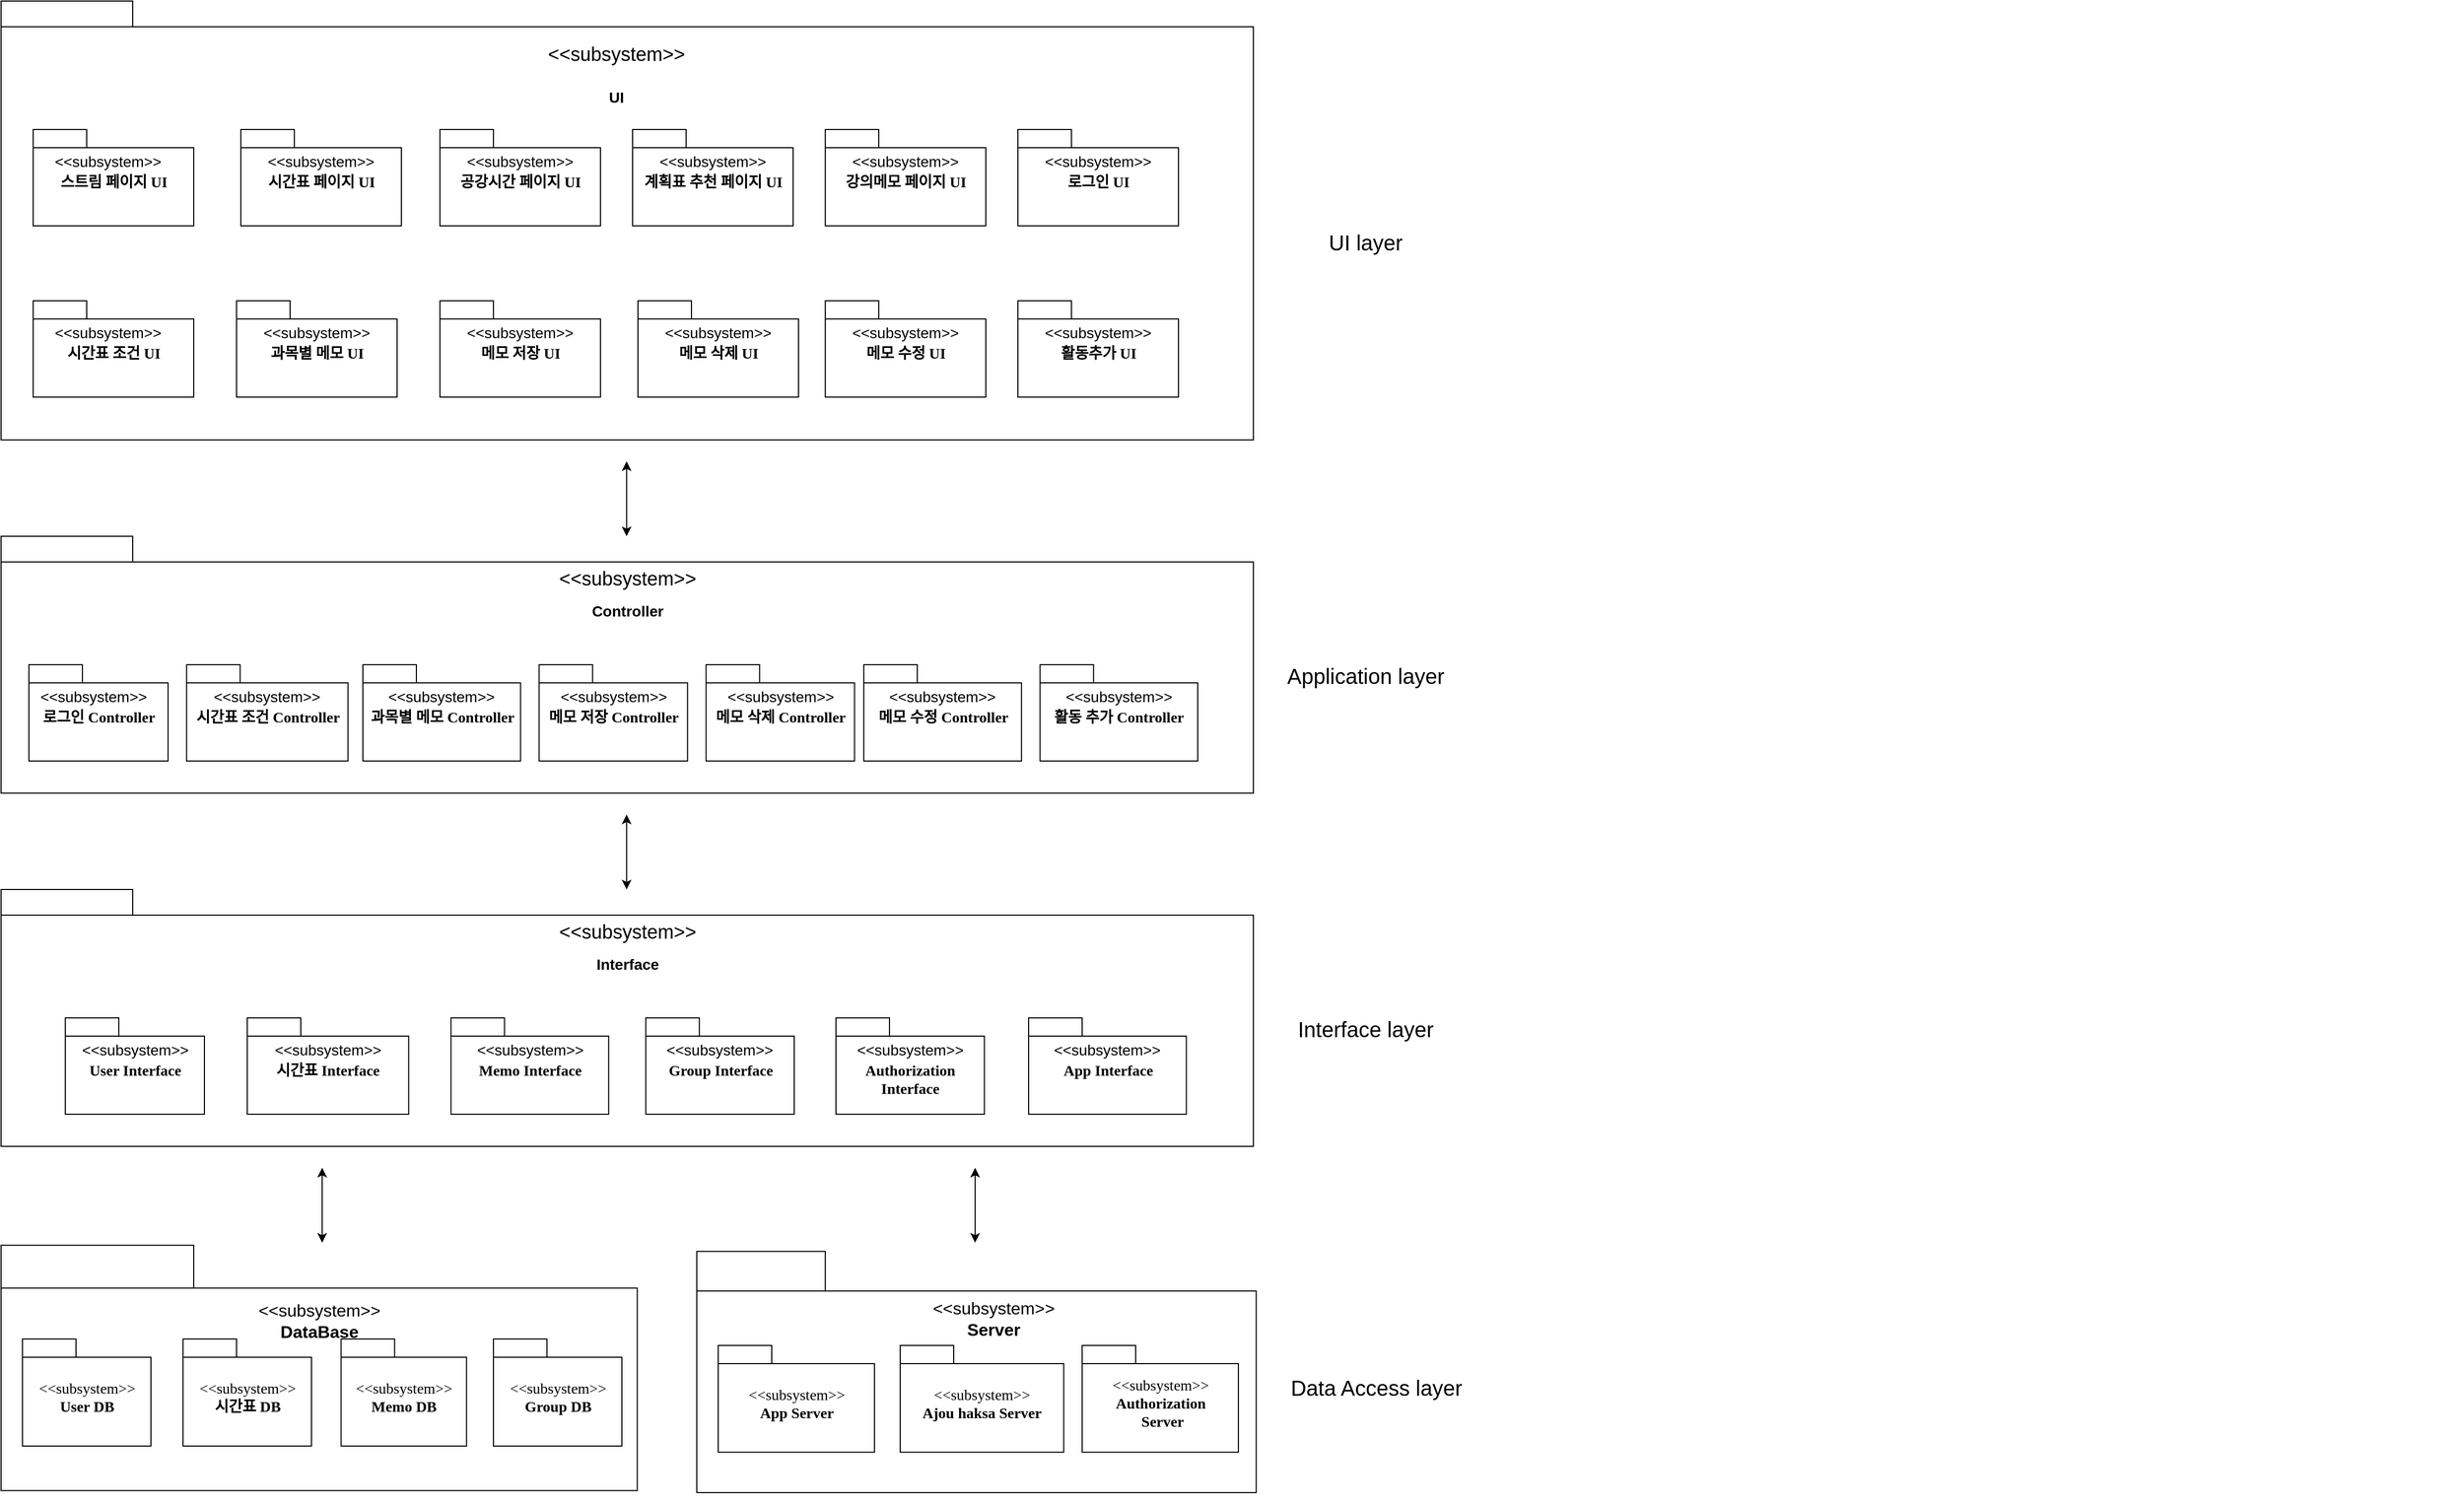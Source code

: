 <mxfile version="14.6.11" type="google"><diagram name="Page-1" id="b5b7bab2-c9e2-2cf4-8b2a-24fd1a2a6d21"><mxGraphModel dx="3020" dy="1524" grid="1" gridSize="10" guides="1" tooltips="1" connect="1" arrows="1" fold="1" page="1" pageScale="1" pageWidth="827" pageHeight="1169" background="#ffffff" math="0" shadow="0"><root><mxCell id="0"/><mxCell id="1" parent="0"/><mxCell id="6e0c8c40b5770093-18" value="" style="group" parent="1" vertex="1" connectable="0"><mxGeometry x="200" y="1220" width="1200" height="235" as="geometry"/></mxCell><mxCell id="6e0c8c40b5770093-11" value="" style="shape=folder;fontStyle=1;spacingTop=10;tabWidth=180;tabHeight=40;tabPosition=left;html=1;rounded=0;shadow=0;comic=0;labelBackgroundColor=none;strokeWidth=1;fontFamily=Verdana;fontSize=10;align=center;" parent="6e0c8c40b5770093-18" vertex="1"><mxGeometry y="-7.646" width="594.364" height="229.268" as="geometry"/></mxCell><mxCell id="6e0c8c40b5770093-15" value="&lt;font style=&quot;font-size: 14px&quot;&gt;&lt;span style=&quot;font-weight: 400&quot;&gt;&amp;lt;&amp;lt;subsystem&amp;gt;&amp;gt;&lt;/span&gt;&lt;br&gt;User DB&lt;/font&gt;" style="shape=folder;fontStyle=1;spacingTop=10;tabWidth=50;tabHeight=17;tabPosition=left;html=1;rounded=0;shadow=0;comic=0;labelBackgroundColor=none;strokeWidth=1;fontFamily=Verdana;fontSize=10;align=center;" parent="6e0c8c40b5770093-18" vertex="1"><mxGeometry x="20" y="80" width="120" height="100" as="geometry"/></mxCell><mxCell id="6e0c8c40b5770093-17" value="&lt;font style=&quot;font-size: 14px&quot;&gt;&lt;span style=&quot;font-weight: normal&quot;&gt;&amp;lt;&amp;lt;subsystem&amp;gt;&amp;gt;&lt;/span&gt;&lt;br&gt;시간표 DB&lt;/font&gt;" style="shape=folder;fontStyle=1;spacingTop=10;tabWidth=50;tabHeight=17;tabPosition=left;html=1;rounded=0;shadow=0;comic=0;labelBackgroundColor=none;strokeWidth=1;fontFamily=Verdana;fontSize=10;align=center;" parent="6e0c8c40b5770093-18" vertex="1"><mxGeometry x="170" y="80" width="120" height="100" as="geometry"/></mxCell><mxCell id="aohBK8CVIjMqQa7UW_Kf-9" value="&lt;font style=&quot;font-size: 14px&quot;&gt;&lt;span style=&quot;font-weight: 400&quot;&gt;&amp;lt;&amp;lt;subsystem&amp;gt;&amp;gt;&lt;/span&gt;&lt;br&gt;Memo DB&lt;/font&gt;" style="shape=folder;fontStyle=1;spacingTop=10;tabWidth=50;tabHeight=17;tabPosition=left;html=1;rounded=0;shadow=0;comic=0;labelBackgroundColor=none;strokeWidth=1;fontFamily=Verdana;fontSize=10;align=center;" vertex="1" parent="6e0c8c40b5770093-18"><mxGeometry x="317.68" y="80" width="117.19" height="100" as="geometry"/></mxCell><mxCell id="aohBK8CVIjMqQa7UW_Kf-8" value="&lt;font style=&quot;font-size: 14px&quot;&gt;&lt;span style=&quot;font-weight: 400&quot;&gt;&amp;lt;&amp;lt;subsystem&amp;gt;&amp;gt;&lt;/span&gt;&lt;br&gt;Group DB&lt;/font&gt;" style="shape=folder;fontStyle=1;spacingTop=10;tabWidth=50;tabHeight=17;tabPosition=left;html=1;rounded=0;shadow=0;comic=0;labelBackgroundColor=none;strokeWidth=1;fontFamily=Verdana;fontSize=10;align=center;" vertex="1" parent="6e0c8c40b5770093-18"><mxGeometry x="460" y="80" width="120" height="100" as="geometry"/></mxCell><mxCell id="aohBK8CVIjMqQa7UW_Kf-10" value="&lt;font style=&quot;font-size: 16px&quot;&gt;&amp;lt;&amp;lt;subsystem&amp;gt;&amp;gt;&lt;br&gt;&lt;b&gt;DataBase&lt;/b&gt;&lt;/font&gt;" style="text;html=1;strokeColor=none;fillColor=none;align=center;verticalAlign=middle;whiteSpace=wrap;rounded=0;" vertex="1" parent="6e0c8c40b5770093-18"><mxGeometry x="276.69" y="51.585" width="40.991" height="22.927" as="geometry"/></mxCell><mxCell id="aohBK8CVIjMqQa7UW_Kf-4" value="" style="group" vertex="1" connectable="0" parent="6e0c8c40b5770093-18"><mxGeometry x="655.85" y="5.732" width="544.15" height="229.268" as="geometry"/></mxCell><mxCell id="aohBK8CVIjMqQa7UW_Kf-5" value="" style="shape=folder;fontStyle=1;spacingTop=10;tabWidth=120;tabHeight=37;tabPosition=left;html=1;rounded=0;shadow=0;comic=0;labelBackgroundColor=none;strokeWidth=1;fontFamily=Verdana;fontSize=10;align=center;" vertex="1" parent="aohBK8CVIjMqQa7UW_Kf-4"><mxGeometry x="-5.85" y="-7.646" width="522.63" height="225.451" as="geometry"/></mxCell><mxCell id="aohBK8CVIjMqQa7UW_Kf-6" value="&lt;font style=&quot;font-size: 14px&quot;&gt;&lt;span style=&quot;font-weight: 400&quot;&gt;&amp;lt;&amp;lt;subsystem&amp;gt;&amp;gt;&lt;/span&gt;&lt;br&gt;App Server&lt;/font&gt;" style="shape=folder;fontStyle=1;spacingTop=10;tabWidth=50;tabHeight=17;tabPosition=left;html=1;rounded=0;shadow=0;comic=0;labelBackgroundColor=none;strokeWidth=1;fontFamily=Verdana;fontSize=10;align=center;" vertex="1" parent="aohBK8CVIjMqQa7UW_Kf-4"><mxGeometry x="14.15" y="80.24" width="145.97" height="99.76" as="geometry"/></mxCell><mxCell id="aohBK8CVIjMqQa7UW_Kf-7" value="&lt;font style=&quot;font-size: 14px&quot;&gt;&lt;span style=&quot;font-weight: 400&quot;&gt;&amp;lt;&amp;lt;subsystem&amp;gt;&amp;gt;&lt;/span&gt;&lt;br&gt;Ajou haksa Server&lt;/font&gt;" style="shape=folder;fontStyle=1;spacingTop=10;tabWidth=50;tabHeight=17;tabPosition=left;html=1;rounded=0;shadow=0;comic=0;labelBackgroundColor=none;strokeWidth=1;fontFamily=Verdana;fontSize=10;align=center;" vertex="1" parent="aohBK8CVIjMqQa7UW_Kf-4"><mxGeometry x="184.15" y="80.24" width="152.82" height="99.76" as="geometry"/></mxCell><mxCell id="aohBK8CVIjMqQa7UW_Kf-11" value="&lt;font style=&quot;font-size: 16px&quot;&gt;&amp;lt;&amp;lt;subsystem&amp;gt;&amp;gt;&lt;br&gt;&lt;b&gt;Server&lt;/b&gt;&lt;/font&gt;" style="text;html=1;strokeColor=none;fillColor=none;align=center;verticalAlign=middle;whiteSpace=wrap;rounded=0;" vertex="1" parent="aohBK8CVIjMqQa7UW_Kf-4"><mxGeometry x="251.576" y="44.265" width="40.991" height="22.927" as="geometry"/></mxCell><mxCell id="aohBK8CVIjMqQa7UW_Kf-124" value="&lt;font style=&quot;font-size: 14px&quot;&gt;&lt;span style=&quot;font-weight: 400&quot;&gt;&amp;lt;&amp;lt;subsystem&amp;gt;&amp;gt;&lt;/span&gt;&lt;br&gt;&lt;font style=&quot;font-size: 14px&quot;&gt;Authorization&lt;br&gt;&amp;nbsp;Server&lt;/font&gt;&lt;/font&gt;" style="shape=folder;fontStyle=1;spacingTop=10;tabWidth=50;tabHeight=17;tabPosition=left;html=1;rounded=0;shadow=0;comic=0;labelBackgroundColor=none;strokeWidth=1;fontFamily=Verdana;fontSize=10;align=center;" vertex="1" parent="aohBK8CVIjMqQa7UW_Kf-4"><mxGeometry x="354.15" y="80.24" width="145.97" height="99.76" as="geometry"/></mxCell><mxCell id="aohBK8CVIjMqQa7UW_Kf-54" value="" style="group" vertex="1" connectable="0" parent="1"><mxGeometry x="200" y="50" width="2300" height="490" as="geometry"/></mxCell><mxCell id="aohBK8CVIjMqQa7UW_Kf-55" value="" style="shape=folder;fontStyle=1;spacingTop=10;tabWidth=123;tabHeight=24;tabPosition=left;html=1;rounded=0;shadow=0;comic=0;labelBackgroundColor=none;strokeWidth=1;fontFamily=Verdana;fontSize=10;align=center;" vertex="1" parent="aohBK8CVIjMqQa7UW_Kf-54"><mxGeometry width="1170" height="410" as="geometry"/></mxCell><mxCell id="aohBK8CVIjMqQa7UW_Kf-56" value="&lt;font style=&quot;font-size: 14px&quot;&gt;스트림 페이지 UI&lt;/font&gt;" style="shape=folder;fontStyle=1;spacingTop=10;tabWidth=50;tabHeight=17;tabPosition=left;html=1;rounded=0;shadow=0;comic=0;labelBackgroundColor=none;strokeWidth=1;fontFamily=Verdana;fontSize=10;align=center;" vertex="1" parent="aohBK8CVIjMqQa7UW_Kf-54"><mxGeometry x="30" y="120" width="150" height="90" as="geometry"/></mxCell><mxCell id="aohBK8CVIjMqQa7UW_Kf-57" value="&lt;font style=&quot;font-size: 14px&quot;&gt;시간표 페이지 UI&lt;/font&gt;" style="shape=folder;fontStyle=1;spacingTop=10;tabWidth=50;tabHeight=17;tabPosition=left;html=1;rounded=0;shadow=0;comic=0;labelBackgroundColor=none;strokeWidth=1;fontFamily=Verdana;fontSize=10;align=center;" vertex="1" parent="aohBK8CVIjMqQa7UW_Kf-54"><mxGeometry x="224" y="120" width="150" height="90" as="geometry"/></mxCell><mxCell id="aohBK8CVIjMqQa7UW_Kf-58" value="&lt;font style=&quot;font-size: 14px&quot;&gt;공강시간 페이지 UI&lt;/font&gt;" style="shape=folder;fontStyle=1;spacingTop=10;tabWidth=50;tabHeight=17;tabPosition=left;html=1;rounded=0;shadow=0;comic=0;labelBackgroundColor=none;strokeWidth=1;fontFamily=Verdana;fontSize=10;align=center;" vertex="1" parent="aohBK8CVIjMqQa7UW_Kf-54"><mxGeometry x="410" y="120" width="150" height="90" as="geometry"/></mxCell><mxCell id="aohBK8CVIjMqQa7UW_Kf-59" value="&lt;font style=&quot;font-size: 14px&quot;&gt;계획표 추천 페이지 UI&lt;/font&gt;" style="shape=folder;fontStyle=1;spacingTop=10;tabWidth=50;tabHeight=17;tabPosition=left;html=1;rounded=0;shadow=0;comic=0;labelBackgroundColor=none;strokeWidth=1;fontFamily=Verdana;fontSize=10;align=center;" vertex="1" parent="aohBK8CVIjMqQa7UW_Kf-54"><mxGeometry x="590" y="120" width="150" height="90" as="geometry"/></mxCell><mxCell id="aohBK8CVIjMqQa7UW_Kf-60" value="&lt;font style=&quot;font-size: 14px&quot;&gt;강의메모 페이지 UI&lt;/font&gt;" style="shape=folder;fontStyle=1;spacingTop=10;tabWidth=50;tabHeight=17;tabPosition=left;html=1;rounded=0;shadow=0;comic=0;labelBackgroundColor=none;strokeWidth=1;fontFamily=Verdana;fontSize=10;align=center;" vertex="1" parent="aohBK8CVIjMqQa7UW_Kf-54"><mxGeometry x="770" y="120" width="150" height="90" as="geometry"/></mxCell><mxCell id="aohBK8CVIjMqQa7UW_Kf-61" value="&lt;font style=&quot;font-size: 14px&quot;&gt;로그인 UI&lt;/font&gt;" style="shape=folder;fontStyle=1;spacingTop=10;tabWidth=50;tabHeight=17;tabPosition=left;html=1;rounded=0;shadow=0;comic=0;labelBackgroundColor=none;strokeWidth=1;fontFamily=Verdana;fontSize=10;align=center;" vertex="1" parent="aohBK8CVIjMqQa7UW_Kf-54"><mxGeometry x="950" y="120" width="150" height="90" as="geometry"/></mxCell><mxCell id="aohBK8CVIjMqQa7UW_Kf-62" value="&lt;font style=&quot;font-size: 18px&quot;&gt;&amp;lt;&amp;lt;subsystem&amp;gt;&amp;gt;&lt;/font&gt;" style="text;html=1;strokeColor=none;fillColor=none;align=center;verticalAlign=middle;whiteSpace=wrap;rounded=0;" vertex="1" parent="aohBK8CVIjMqQa7UW_Kf-54"><mxGeometry x="555" y="40" width="40" height="20" as="geometry"/></mxCell><mxCell id="aohBK8CVIjMqQa7UW_Kf-63" value="&lt;font style=&quot;font-size: 14px&quot;&gt;&lt;b&gt;UI&lt;/b&gt;&lt;/font&gt;" style="text;html=1;strokeColor=none;fillColor=none;align=center;verticalAlign=middle;whiteSpace=wrap;rounded=0;" vertex="1" parent="aohBK8CVIjMqQa7UW_Kf-54"><mxGeometry x="555" y="80" width="40" height="20" as="geometry"/></mxCell><mxCell id="aohBK8CVIjMqQa7UW_Kf-64" value="&lt;font style=&quot;font-size: 14px&quot;&gt;&amp;lt;&amp;lt;subsystem&amp;gt;&amp;gt;&lt;/font&gt;" style="text;html=1;strokeColor=none;fillColor=none;align=center;verticalAlign=middle;whiteSpace=wrap;rounded=0;" vertex="1" parent="aohBK8CVIjMqQa7UW_Kf-54"><mxGeometry x="80" y="140" width="40" height="20" as="geometry"/></mxCell><mxCell id="aohBK8CVIjMqQa7UW_Kf-65" value="&lt;font style=&quot;font-size: 14px&quot;&gt;&amp;lt;&amp;lt;subsystem&amp;gt;&amp;gt;&lt;/font&gt;" style="text;html=1;strokeColor=none;fillColor=none;align=center;verticalAlign=middle;whiteSpace=wrap;rounded=0;" vertex="1" parent="aohBK8CVIjMqQa7UW_Kf-54"><mxGeometry x="279" y="140" width="40" height="20" as="geometry"/></mxCell><mxCell id="aohBK8CVIjMqQa7UW_Kf-66" value="&lt;font style=&quot;font-size: 14px&quot;&gt;&amp;lt;&amp;lt;subsystem&amp;gt;&amp;gt;&lt;/font&gt;" style="text;html=1;strokeColor=none;fillColor=none;align=center;verticalAlign=middle;whiteSpace=wrap;rounded=0;" vertex="1" parent="aohBK8CVIjMqQa7UW_Kf-54"><mxGeometry x="465" y="140" width="40" height="20" as="geometry"/></mxCell><mxCell id="aohBK8CVIjMqQa7UW_Kf-67" value="&lt;font style=&quot;font-size: 14px&quot;&gt;&amp;lt;&amp;lt;subsystem&amp;gt;&amp;gt;&lt;/font&gt;" style="text;html=1;strokeColor=none;fillColor=none;align=center;verticalAlign=middle;whiteSpace=wrap;rounded=0;" vertex="1" parent="aohBK8CVIjMqQa7UW_Kf-54"><mxGeometry x="645" y="140" width="40" height="20" as="geometry"/></mxCell><mxCell id="aohBK8CVIjMqQa7UW_Kf-68" value="&lt;font style=&quot;font-size: 14px&quot;&gt;&amp;lt;&amp;lt;subsystem&amp;gt;&amp;gt;&lt;/font&gt;" style="text;html=1;strokeColor=none;fillColor=none;align=center;verticalAlign=middle;whiteSpace=wrap;rounded=0;" vertex="1" parent="aohBK8CVIjMqQa7UW_Kf-54"><mxGeometry x="825" y="140" width="40" height="20" as="geometry"/></mxCell><mxCell id="aohBK8CVIjMqQa7UW_Kf-69" value="&lt;font style=&quot;font-size: 14px&quot;&gt;&amp;lt;&amp;lt;subsystem&amp;gt;&amp;gt;&lt;/font&gt;" style="text;html=1;strokeColor=none;fillColor=none;align=center;verticalAlign=middle;whiteSpace=wrap;rounded=0;" vertex="1" parent="aohBK8CVIjMqQa7UW_Kf-54"><mxGeometry x="1005" y="140" width="40" height="20" as="geometry"/></mxCell><mxCell id="aohBK8CVIjMqQa7UW_Kf-70" value="&lt;font style=&quot;font-size: 14px&quot;&gt;시간표 조건 UI&lt;/font&gt;" style="shape=folder;fontStyle=1;spacingTop=10;tabWidth=50;tabHeight=17;tabPosition=left;html=1;rounded=0;shadow=0;comic=0;labelBackgroundColor=none;strokeWidth=1;fontFamily=Verdana;fontSize=10;align=center;" vertex="1" parent="aohBK8CVIjMqQa7UW_Kf-54"><mxGeometry x="30" y="280" width="150" height="90" as="geometry"/></mxCell><mxCell id="aohBK8CVIjMqQa7UW_Kf-71" value="&lt;font style=&quot;font-size: 14px&quot;&gt;&amp;lt;&amp;lt;subsystem&amp;gt;&amp;gt;&lt;/font&gt;" style="text;html=1;strokeColor=none;fillColor=none;align=center;verticalAlign=middle;whiteSpace=wrap;rounded=0;" vertex="1" parent="aohBK8CVIjMqQa7UW_Kf-54"><mxGeometry x="80" y="300" width="40" height="20" as="geometry"/></mxCell><mxCell id="aohBK8CVIjMqQa7UW_Kf-72" value="&lt;span style=&quot;font-size: 14px&quot;&gt;과목별 메모 UI&lt;/span&gt;" style="shape=folder;fontStyle=1;spacingTop=10;tabWidth=50;tabHeight=17;tabPosition=left;html=1;rounded=0;shadow=0;comic=0;labelBackgroundColor=none;strokeWidth=1;fontFamily=Verdana;fontSize=10;align=center;" vertex="1" parent="aohBK8CVIjMqQa7UW_Kf-54"><mxGeometry x="220" y="280" width="150" height="90" as="geometry"/></mxCell><mxCell id="aohBK8CVIjMqQa7UW_Kf-73" value="&lt;span style=&quot;font-size: 14px&quot;&gt;메모 저장 UI&lt;/span&gt;" style="shape=folder;fontStyle=1;spacingTop=10;tabWidth=50;tabHeight=17;tabPosition=left;html=1;rounded=0;shadow=0;comic=0;labelBackgroundColor=none;strokeWidth=1;fontFamily=Verdana;fontSize=10;align=center;" vertex="1" parent="aohBK8CVIjMqQa7UW_Kf-54"><mxGeometry x="410" y="280" width="150" height="90" as="geometry"/></mxCell><mxCell id="aohBK8CVIjMqQa7UW_Kf-74" value="&lt;span style=&quot;font-size: 14px&quot;&gt;메모 삭제 UI&lt;/span&gt;" style="shape=folder;fontStyle=1;spacingTop=10;tabWidth=50;tabHeight=17;tabPosition=left;html=1;rounded=0;shadow=0;comic=0;labelBackgroundColor=none;strokeWidth=1;fontFamily=Verdana;fontSize=10;align=center;" vertex="1" parent="aohBK8CVIjMqQa7UW_Kf-54"><mxGeometry x="595" y="280" width="150" height="90" as="geometry"/></mxCell><mxCell id="aohBK8CVIjMqQa7UW_Kf-75" value="&lt;span style=&quot;font-size: 14px&quot;&gt;메모 수정 UI&lt;/span&gt;" style="shape=folder;fontStyle=1;spacingTop=10;tabWidth=50;tabHeight=17;tabPosition=left;html=1;rounded=0;shadow=0;comic=0;labelBackgroundColor=none;strokeWidth=1;fontFamily=Verdana;fontSize=10;align=center;" vertex="1" parent="aohBK8CVIjMqQa7UW_Kf-54"><mxGeometry x="770" y="280" width="150" height="90" as="geometry"/></mxCell><mxCell id="aohBK8CVIjMqQa7UW_Kf-76" value="&lt;span style=&quot;font-size: 14px&quot;&gt;활동추가 UI&lt;/span&gt;" style="shape=folder;fontStyle=1;spacingTop=10;tabWidth=50;tabHeight=17;tabPosition=left;html=1;rounded=0;shadow=0;comic=0;labelBackgroundColor=none;strokeWidth=1;fontFamily=Verdana;fontSize=10;align=center;" vertex="1" parent="aohBK8CVIjMqQa7UW_Kf-54"><mxGeometry x="950" y="280" width="150" height="90" as="geometry"/></mxCell><mxCell id="aohBK8CVIjMqQa7UW_Kf-77" value="&lt;font style=&quot;font-size: 14px&quot;&gt;&amp;lt;&amp;lt;subsystem&amp;gt;&amp;gt;&lt;/font&gt;" style="text;html=1;strokeColor=none;fillColor=none;align=center;verticalAlign=middle;whiteSpace=wrap;rounded=0;" vertex="1" parent="aohBK8CVIjMqQa7UW_Kf-54"><mxGeometry x="275" y="300" width="40" height="20" as="geometry"/></mxCell><mxCell id="aohBK8CVIjMqQa7UW_Kf-78" value="&lt;font style=&quot;font-size: 14px&quot;&gt;&amp;lt;&amp;lt;subsystem&amp;gt;&amp;gt;&lt;/font&gt;" style="text;html=1;strokeColor=none;fillColor=none;align=center;verticalAlign=middle;whiteSpace=wrap;rounded=0;" vertex="1" parent="aohBK8CVIjMqQa7UW_Kf-54"><mxGeometry x="465" y="300" width="40" height="20" as="geometry"/></mxCell><mxCell id="aohBK8CVIjMqQa7UW_Kf-79" value="&lt;font style=&quot;font-size: 14px&quot;&gt;&amp;lt;&amp;lt;subsystem&amp;gt;&amp;gt;&lt;/font&gt;" style="text;html=1;strokeColor=none;fillColor=none;align=center;verticalAlign=middle;whiteSpace=wrap;rounded=0;" vertex="1" parent="aohBK8CVIjMqQa7UW_Kf-54"><mxGeometry x="650" y="300" width="40" height="20" as="geometry"/></mxCell><mxCell id="aohBK8CVIjMqQa7UW_Kf-80" value="&lt;font style=&quot;font-size: 14px&quot;&gt;&amp;lt;&amp;lt;subsystem&amp;gt;&amp;gt;&lt;/font&gt;" style="text;html=1;strokeColor=none;fillColor=none;align=center;verticalAlign=middle;whiteSpace=wrap;rounded=0;" vertex="1" parent="aohBK8CVIjMqQa7UW_Kf-54"><mxGeometry x="825" y="300" width="40" height="20" as="geometry"/></mxCell><mxCell id="aohBK8CVIjMqQa7UW_Kf-81" value="&lt;font style=&quot;font-size: 14px&quot;&gt;&amp;lt;&amp;lt;subsystem&amp;gt;&amp;gt;&lt;/font&gt;" style="text;html=1;strokeColor=none;fillColor=none;align=center;verticalAlign=middle;whiteSpace=wrap;rounded=0;" vertex="1" parent="aohBK8CVIjMqQa7UW_Kf-54"><mxGeometry x="1005" y="300" width="40" height="20" as="geometry"/></mxCell><mxCell id="aohBK8CVIjMqQa7UW_Kf-102" value="" style="endArrow=classic;startArrow=classic;html=1;" edge="1" parent="aohBK8CVIjMqQa7UW_Kf-54"><mxGeometry width="50" height="50" relative="1" as="geometry"><mxPoint x="584.41" y="500" as="sourcePoint"/><mxPoint x="584.41" y="430" as="targetPoint"/></mxGeometry></mxCell><mxCell id="aohBK8CVIjMqQa7UW_Kf-125" value="&lt;font style=&quot;font-size: 20px&quot;&gt;UI layer&lt;/font&gt;" style="text;html=1;strokeColor=none;fillColor=none;align=center;verticalAlign=middle;whiteSpace=wrap;rounded=0;" vertex="1" parent="aohBK8CVIjMqQa7UW_Kf-54"><mxGeometry x="1200" y="170" width="150" height="110" as="geometry"/></mxCell><mxCell id="aohBK8CVIjMqQa7UW_Kf-82" value="" style="group" vertex="1" connectable="0" parent="1"><mxGeometry x="200" y="550" width="1170" height="260" as="geometry"/></mxCell><mxCell id="aohBK8CVIjMqQa7UW_Kf-83" value="" style="shape=folder;fontStyle=1;spacingTop=10;tabWidth=123;tabHeight=24;tabPosition=left;html=1;rounded=0;shadow=0;comic=0;labelBackgroundColor=none;strokeWidth=1;fontFamily=Verdana;fontSize=10;align=center;" vertex="1" parent="aohBK8CVIjMqQa7UW_Kf-82"><mxGeometry width="1170" height="240" as="geometry"/></mxCell><mxCell id="aohBK8CVIjMqQa7UW_Kf-84" value="&lt;span style=&quot;font-size: 14px&quot;&gt;로그인 Controller&lt;/span&gt;" style="shape=folder;fontStyle=1;spacingTop=10;tabWidth=50;tabHeight=17;tabPosition=left;html=1;rounded=0;shadow=0;comic=0;labelBackgroundColor=none;strokeWidth=1;fontFamily=Verdana;fontSize=10;align=center;" vertex="1" parent="aohBK8CVIjMqQa7UW_Kf-82"><mxGeometry x="26" y="120" width="130" height="90" as="geometry"/></mxCell><mxCell id="aohBK8CVIjMqQa7UW_Kf-85" value="&lt;span style=&quot;font-size: 14px&quot;&gt;시간표 조건 Controller&lt;/span&gt;" style="shape=folder;fontStyle=1;spacingTop=10;tabWidth=50;tabHeight=17;tabPosition=left;html=1;rounded=0;shadow=0;comic=0;labelBackgroundColor=none;strokeWidth=1;fontFamily=Verdana;fontSize=10;align=center;" vertex="1" parent="aohBK8CVIjMqQa7UW_Kf-82"><mxGeometry x="173.333" y="120" width="150.8" height="90" as="geometry"/></mxCell><mxCell id="aohBK8CVIjMqQa7UW_Kf-86" value="&lt;span style=&quot;font-size: 14px&quot;&gt;과목별 메모 Controller&lt;/span&gt;" style="shape=folder;fontStyle=1;spacingTop=10;tabWidth=50;tabHeight=17;tabPosition=left;html=1;rounded=0;shadow=0;comic=0;labelBackgroundColor=none;strokeWidth=1;fontFamily=Verdana;fontSize=10;align=center;" vertex="1" parent="aohBK8CVIjMqQa7UW_Kf-82"><mxGeometry x="338" y="120" width="147.333" height="90" as="geometry"/></mxCell><mxCell id="aohBK8CVIjMqQa7UW_Kf-87" value="&lt;span style=&quot;font-size: 14px&quot;&gt;메모 저장 Controller&lt;/span&gt;" style="shape=folder;fontStyle=1;spacingTop=10;tabWidth=50;tabHeight=17;tabPosition=left;html=1;rounded=0;shadow=0;comic=0;labelBackgroundColor=none;strokeWidth=1;fontFamily=Verdana;fontSize=10;align=center;" vertex="1" parent="aohBK8CVIjMqQa7UW_Kf-82"><mxGeometry x="502.667" y="120" width="138.667" height="90" as="geometry"/></mxCell><mxCell id="aohBK8CVIjMqQa7UW_Kf-88" value="&lt;span style=&quot;font-size: 14px&quot;&gt;메모 삭제 Controller&lt;/span&gt;" style="shape=folder;fontStyle=1;spacingTop=10;tabWidth=50;tabHeight=17;tabPosition=left;html=1;rounded=0;shadow=0;comic=0;labelBackgroundColor=none;strokeWidth=1;fontFamily=Verdana;fontSize=10;align=center;" vertex="1" parent="aohBK8CVIjMqQa7UW_Kf-82"><mxGeometry x="658.667" y="120" width="138.667" height="90" as="geometry"/></mxCell><mxCell id="aohBK8CVIjMqQa7UW_Kf-89" value="&lt;span style=&quot;font-size: 14px&quot;&gt;메모 수정 Controller&lt;/span&gt;" style="shape=folder;fontStyle=1;spacingTop=10;tabWidth=50;tabHeight=17;tabPosition=left;html=1;rounded=0;shadow=0;comic=0;labelBackgroundColor=none;strokeWidth=1;fontFamily=Verdana;fontSize=10;align=center;" vertex="1" parent="aohBK8CVIjMqQa7UW_Kf-82"><mxGeometry x="806" y="120" width="147.333" height="90" as="geometry"/></mxCell><mxCell id="aohBK8CVIjMqQa7UW_Kf-90" value="&lt;font style=&quot;font-size: 18px&quot;&gt;&amp;lt;&amp;lt;subsystem&amp;gt;&amp;gt;&lt;/font&gt;" style="text;html=1;strokeColor=none;fillColor=none;align=center;verticalAlign=middle;whiteSpace=wrap;rounded=0;" vertex="1" parent="aohBK8CVIjMqQa7UW_Kf-82"><mxGeometry x="567.667" y="30" width="34.667" height="20" as="geometry"/></mxCell><mxCell id="aohBK8CVIjMqQa7UW_Kf-91" value="&lt;font style=&quot;font-size: 14px&quot;&gt;&lt;b&gt;Controller&lt;/b&gt;&lt;/font&gt;" style="text;html=1;strokeColor=none;fillColor=none;align=center;verticalAlign=middle;whiteSpace=wrap;rounded=0;" vertex="1" parent="aohBK8CVIjMqQa7UW_Kf-82"><mxGeometry x="567.667" y="60" width="34.667" height="20" as="geometry"/></mxCell><mxCell id="aohBK8CVIjMqQa7UW_Kf-92" value="&lt;font style=&quot;font-size: 14px&quot;&gt;&amp;lt;&amp;lt;subsystem&amp;gt;&amp;gt;&lt;/font&gt;" style="text;html=1;strokeColor=none;fillColor=none;align=center;verticalAlign=middle;whiteSpace=wrap;rounded=0;" vertex="1" parent="aohBK8CVIjMqQa7UW_Kf-82"><mxGeometry x="69.333" y="140" width="34.667" height="20" as="geometry"/></mxCell><mxCell id="aohBK8CVIjMqQa7UW_Kf-93" value="&lt;font style=&quot;font-size: 14px&quot;&gt;&amp;lt;&amp;lt;subsystem&amp;gt;&amp;gt;&lt;/font&gt;" style="text;html=1;strokeColor=none;fillColor=none;align=center;verticalAlign=middle;whiteSpace=wrap;rounded=0;" vertex="1" parent="aohBK8CVIjMqQa7UW_Kf-82"><mxGeometry x="231.4" y="140" width="34.667" height="20" as="geometry"/></mxCell><mxCell id="aohBK8CVIjMqQa7UW_Kf-94" value="&lt;font style=&quot;font-size: 14px&quot;&gt;&amp;lt;&amp;lt;subsystem&amp;gt;&amp;gt;&lt;/font&gt;" style="text;html=1;strokeColor=none;fillColor=none;align=center;verticalAlign=middle;whiteSpace=wrap;rounded=0;" vertex="1" parent="aohBK8CVIjMqQa7UW_Kf-82"><mxGeometry x="394.333" y="140" width="34.667" height="20" as="geometry"/></mxCell><mxCell id="aohBK8CVIjMqQa7UW_Kf-95" value="&lt;font style=&quot;font-size: 14px&quot;&gt;&amp;lt;&amp;lt;subsystem&amp;gt;&amp;gt;&lt;/font&gt;" style="text;html=1;strokeColor=none;fillColor=none;align=center;verticalAlign=middle;whiteSpace=wrap;rounded=0;" vertex="1" parent="aohBK8CVIjMqQa7UW_Kf-82"><mxGeometry x="554.667" y="140" width="34.667" height="20" as="geometry"/></mxCell><mxCell id="aohBK8CVIjMqQa7UW_Kf-96" value="&lt;font style=&quot;font-size: 14px&quot;&gt;&amp;lt;&amp;lt;subsystem&amp;gt;&amp;gt;&lt;/font&gt;" style="text;html=1;strokeColor=none;fillColor=none;align=center;verticalAlign=middle;whiteSpace=wrap;rounded=0;" vertex="1" parent="aohBK8CVIjMqQa7UW_Kf-82"><mxGeometry x="710.667" y="140" width="34.667" height="20" as="geometry"/></mxCell><mxCell id="aohBK8CVIjMqQa7UW_Kf-97" value="&lt;font style=&quot;font-size: 14px&quot;&gt;&amp;lt;&amp;lt;subsystem&amp;gt;&amp;gt;&lt;/font&gt;" style="text;html=1;strokeColor=none;fillColor=none;align=center;verticalAlign=middle;whiteSpace=wrap;rounded=0;" vertex="1" parent="aohBK8CVIjMqQa7UW_Kf-82"><mxGeometry x="862.333" y="140" width="34.667" height="20" as="geometry"/></mxCell><mxCell id="aohBK8CVIjMqQa7UW_Kf-98" value="&lt;span style=&quot;font-size: 14px&quot;&gt;활동 추가 Controller&lt;/span&gt;" style="shape=folder;fontStyle=1;spacingTop=10;tabWidth=50;tabHeight=17;tabPosition=left;html=1;rounded=0;shadow=0;comic=0;labelBackgroundColor=none;strokeWidth=1;fontFamily=Verdana;fontSize=10;align=center;" vertex="1" parent="aohBK8CVIjMqQa7UW_Kf-82"><mxGeometry x="970.667" y="120" width="147.333" height="90" as="geometry"/></mxCell><mxCell id="aohBK8CVIjMqQa7UW_Kf-99" value="&lt;font style=&quot;font-size: 14px&quot;&gt;&amp;lt;&amp;lt;subsystem&amp;gt;&amp;gt;&lt;/font&gt;" style="text;html=1;strokeColor=none;fillColor=none;align=center;verticalAlign=middle;whiteSpace=wrap;rounded=0;" vertex="1" parent="aohBK8CVIjMqQa7UW_Kf-82"><mxGeometry x="1027" y="140" width="34.667" height="20" as="geometry"/></mxCell><mxCell id="aohBK8CVIjMqQa7UW_Kf-103" value="" style="endArrow=classic;startArrow=classic;html=1;" edge="1" parent="1"><mxGeometry width="50" height="50" relative="1" as="geometry"><mxPoint x="784.41" y="880" as="sourcePoint"/><mxPoint x="784.41" y="810" as="targetPoint"/></mxGeometry></mxCell><mxCell id="aohBK8CVIjMqQa7UW_Kf-104" value="" style="endArrow=classic;startArrow=classic;html=1;" edge="1" parent="1"><mxGeometry width="50" height="50" relative="1" as="geometry"><mxPoint x="500.0" y="1210" as="sourcePoint"/><mxPoint x="500.0" y="1140" as="targetPoint"/></mxGeometry></mxCell><mxCell id="aohBK8CVIjMqQa7UW_Kf-105" value="" style="group" vertex="1" connectable="0" parent="1"><mxGeometry x="200" y="880" width="1170" height="260" as="geometry"/></mxCell><mxCell id="aohBK8CVIjMqQa7UW_Kf-106" value="" style="shape=folder;fontStyle=1;spacingTop=10;tabWidth=123;tabHeight=24;tabPosition=left;html=1;rounded=0;shadow=0;comic=0;labelBackgroundColor=none;strokeWidth=1;fontFamily=Verdana;fontSize=10;align=center;" vertex="1" parent="aohBK8CVIjMqQa7UW_Kf-105"><mxGeometry width="1170" height="240" as="geometry"/></mxCell><mxCell id="aohBK8CVIjMqQa7UW_Kf-107" value="&lt;span style=&quot;font-size: 14px&quot;&gt;User Interface&lt;/span&gt;" style="shape=folder;fontStyle=1;spacingTop=10;tabWidth=50;tabHeight=17;tabPosition=left;html=1;rounded=0;shadow=0;comic=0;labelBackgroundColor=none;strokeWidth=1;fontFamily=Verdana;fontSize=10;align=center;" vertex="1" parent="aohBK8CVIjMqQa7UW_Kf-105"><mxGeometry x="60" y="120" width="130" height="90" as="geometry"/></mxCell><mxCell id="aohBK8CVIjMqQa7UW_Kf-108" value="&lt;span style=&quot;font-size: 14px&quot;&gt;시간표 Interface&lt;/span&gt;" style="shape=folder;fontStyle=1;spacingTop=10;tabWidth=50;tabHeight=17;tabPosition=left;html=1;rounded=0;shadow=0;comic=0;labelBackgroundColor=none;strokeWidth=1;fontFamily=Verdana;fontSize=10;align=center;" vertex="1" parent="aohBK8CVIjMqQa7UW_Kf-105"><mxGeometry x="230.003" y="120" width="150.8" height="90" as="geometry"/></mxCell><mxCell id="aohBK8CVIjMqQa7UW_Kf-109" value="&lt;span style=&quot;font-size: 14px&quot;&gt;Memo Interface&lt;/span&gt;" style="shape=folder;fontStyle=1;spacingTop=10;tabWidth=50;tabHeight=17;tabPosition=left;html=1;rounded=0;shadow=0;comic=0;labelBackgroundColor=none;strokeWidth=1;fontFamily=Verdana;fontSize=10;align=center;" vertex="1" parent="aohBK8CVIjMqQa7UW_Kf-105"><mxGeometry x="420.33" y="120" width="147.333" height="90" as="geometry"/></mxCell><mxCell id="aohBK8CVIjMqQa7UW_Kf-110" value="&lt;span style=&quot;font-size: 14px&quot;&gt;Group Interface&lt;/span&gt;" style="shape=folder;fontStyle=1;spacingTop=10;tabWidth=50;tabHeight=17;tabPosition=left;html=1;rounded=0;shadow=0;comic=0;labelBackgroundColor=none;strokeWidth=1;fontFamily=Verdana;fontSize=10;align=center;" vertex="1" parent="aohBK8CVIjMqQa7UW_Kf-105"><mxGeometry x="602.337" y="120" width="138.667" height="90" as="geometry"/></mxCell><mxCell id="aohBK8CVIjMqQa7UW_Kf-111" value="&lt;span style=&quot;font-size: 14px&quot;&gt;&lt;br&gt;Authorization&lt;br&gt;Interface&lt;br&gt;&lt;/span&gt;" style="shape=folder;fontStyle=1;spacingTop=10;tabWidth=50;tabHeight=17;tabPosition=left;html=1;rounded=0;shadow=0;comic=0;labelBackgroundColor=none;strokeWidth=1;fontFamily=Verdana;fontSize=10;align=center;" vertex="1" parent="aohBK8CVIjMqQa7UW_Kf-105"><mxGeometry x="779.997" y="120" width="138.667" height="90" as="geometry"/></mxCell><mxCell id="aohBK8CVIjMqQa7UW_Kf-112" value="&lt;span style=&quot;font-size: 14px&quot;&gt;App Interface&lt;/span&gt;" style="shape=folder;fontStyle=1;spacingTop=10;tabWidth=50;tabHeight=17;tabPosition=left;html=1;rounded=0;shadow=0;comic=0;labelBackgroundColor=none;strokeWidth=1;fontFamily=Verdana;fontSize=10;align=center;" vertex="1" parent="aohBK8CVIjMqQa7UW_Kf-105"><mxGeometry x="960" y="120" width="147.333" height="90" as="geometry"/></mxCell><mxCell id="aohBK8CVIjMqQa7UW_Kf-113" value="&lt;font style=&quot;font-size: 18px&quot;&gt;&amp;lt;&amp;lt;subsystem&amp;gt;&amp;gt;&lt;/font&gt;" style="text;html=1;strokeColor=none;fillColor=none;align=center;verticalAlign=middle;whiteSpace=wrap;rounded=0;" vertex="1" parent="aohBK8CVIjMqQa7UW_Kf-105"><mxGeometry x="567.667" y="30" width="34.667" height="20" as="geometry"/></mxCell><mxCell id="aohBK8CVIjMqQa7UW_Kf-114" value="&lt;font style=&quot;font-size: 14px&quot;&gt;&lt;b&gt;Interface&lt;/b&gt;&lt;/font&gt;" style="text;html=1;strokeColor=none;fillColor=none;align=center;verticalAlign=middle;whiteSpace=wrap;rounded=0;" vertex="1" parent="aohBK8CVIjMqQa7UW_Kf-105"><mxGeometry x="567.667" y="60" width="34.667" height="20" as="geometry"/></mxCell><mxCell id="aohBK8CVIjMqQa7UW_Kf-115" value="&lt;font style=&quot;font-size: 14px&quot;&gt;&amp;lt;&amp;lt;subsystem&amp;gt;&amp;gt;&lt;/font&gt;" style="text;html=1;strokeColor=none;fillColor=none;align=center;verticalAlign=middle;whiteSpace=wrap;rounded=0;" vertex="1" parent="aohBK8CVIjMqQa7UW_Kf-105"><mxGeometry x="107.663" y="140" width="34.667" height="20" as="geometry"/></mxCell><mxCell id="aohBK8CVIjMqQa7UW_Kf-116" value="&lt;font style=&quot;font-size: 14px&quot;&gt;&amp;lt;&amp;lt;subsystem&amp;gt;&amp;gt;&lt;/font&gt;" style="text;html=1;strokeColor=none;fillColor=none;align=center;verticalAlign=middle;whiteSpace=wrap;rounded=0;" vertex="1" parent="aohBK8CVIjMqQa7UW_Kf-105"><mxGeometry x="288.07" y="140" width="34.667" height="20" as="geometry"/></mxCell><mxCell id="aohBK8CVIjMqQa7UW_Kf-117" value="&lt;font style=&quot;font-size: 14px&quot;&gt;&amp;lt;&amp;lt;subsystem&amp;gt;&amp;gt;&lt;/font&gt;" style="text;html=1;strokeColor=none;fillColor=none;align=center;verticalAlign=middle;whiteSpace=wrap;rounded=0;" vertex="1" parent="aohBK8CVIjMqQa7UW_Kf-105"><mxGeometry x="476.663" y="140" width="34.667" height="20" as="geometry"/></mxCell><mxCell id="aohBK8CVIjMqQa7UW_Kf-118" value="&lt;font style=&quot;font-size: 14px&quot;&gt;&amp;lt;&amp;lt;subsystem&amp;gt;&amp;gt;&lt;/font&gt;" style="text;html=1;strokeColor=none;fillColor=none;align=center;verticalAlign=middle;whiteSpace=wrap;rounded=0;" vertex="1" parent="aohBK8CVIjMqQa7UW_Kf-105"><mxGeometry x="654.337" y="140" width="34.667" height="20" as="geometry"/></mxCell><mxCell id="aohBK8CVIjMqQa7UW_Kf-119" value="&lt;font style=&quot;font-size: 14px&quot;&gt;&amp;lt;&amp;lt;subsystem&amp;gt;&amp;gt;&lt;/font&gt;" style="text;html=1;strokeColor=none;fillColor=none;align=center;verticalAlign=middle;whiteSpace=wrap;rounded=0;" vertex="1" parent="aohBK8CVIjMqQa7UW_Kf-105"><mxGeometry x="831.997" y="140" width="34.667" height="20" as="geometry"/></mxCell><mxCell id="aohBK8CVIjMqQa7UW_Kf-120" value="&lt;font style=&quot;font-size: 14px&quot;&gt;&amp;lt;&amp;lt;subsystem&amp;gt;&amp;gt;&lt;/font&gt;" style="text;html=1;strokeColor=none;fillColor=none;align=center;verticalAlign=middle;whiteSpace=wrap;rounded=0;" vertex="1" parent="aohBK8CVIjMqQa7UW_Kf-105"><mxGeometry x="1016.333" y="140" width="34.667" height="20" as="geometry"/></mxCell><mxCell id="aohBK8CVIjMqQa7UW_Kf-123" value="" style="endArrow=classic;startArrow=classic;html=1;" edge="1" parent="1"><mxGeometry width="50" height="50" relative="1" as="geometry"><mxPoint x="1110" y="1210" as="sourcePoint"/><mxPoint x="1110" y="1140" as="targetPoint"/></mxGeometry></mxCell><mxCell id="aohBK8CVIjMqQa7UW_Kf-126" value="&lt;font style=&quot;font-size: 20px&quot;&gt;Application layer&lt;/font&gt;" style="text;html=1;strokeColor=none;fillColor=none;align=center;verticalAlign=middle;whiteSpace=wrap;rounded=0;" vertex="1" parent="1"><mxGeometry x="1400" y="625" width="150" height="110" as="geometry"/></mxCell><mxCell id="aohBK8CVIjMqQa7UW_Kf-127" value="&lt;font style=&quot;font-size: 20px&quot;&gt;Interface layer&lt;/font&gt;" style="text;html=1;strokeColor=none;fillColor=none;align=center;verticalAlign=middle;whiteSpace=wrap;rounded=0;" vertex="1" parent="1"><mxGeometry x="1400" y="955" width="150" height="110" as="geometry"/></mxCell><mxCell id="aohBK8CVIjMqQa7UW_Kf-128" value="&lt;font style=&quot;font-size: 20px&quot;&gt;Data Access layer&lt;/font&gt;" style="text;html=1;strokeColor=none;fillColor=none;align=center;verticalAlign=middle;whiteSpace=wrap;rounded=0;" vertex="1" parent="1"><mxGeometry x="1400" y="1290" width="170" height="110" as="geometry"/></mxCell></root></mxGraphModel></diagram></mxfile>